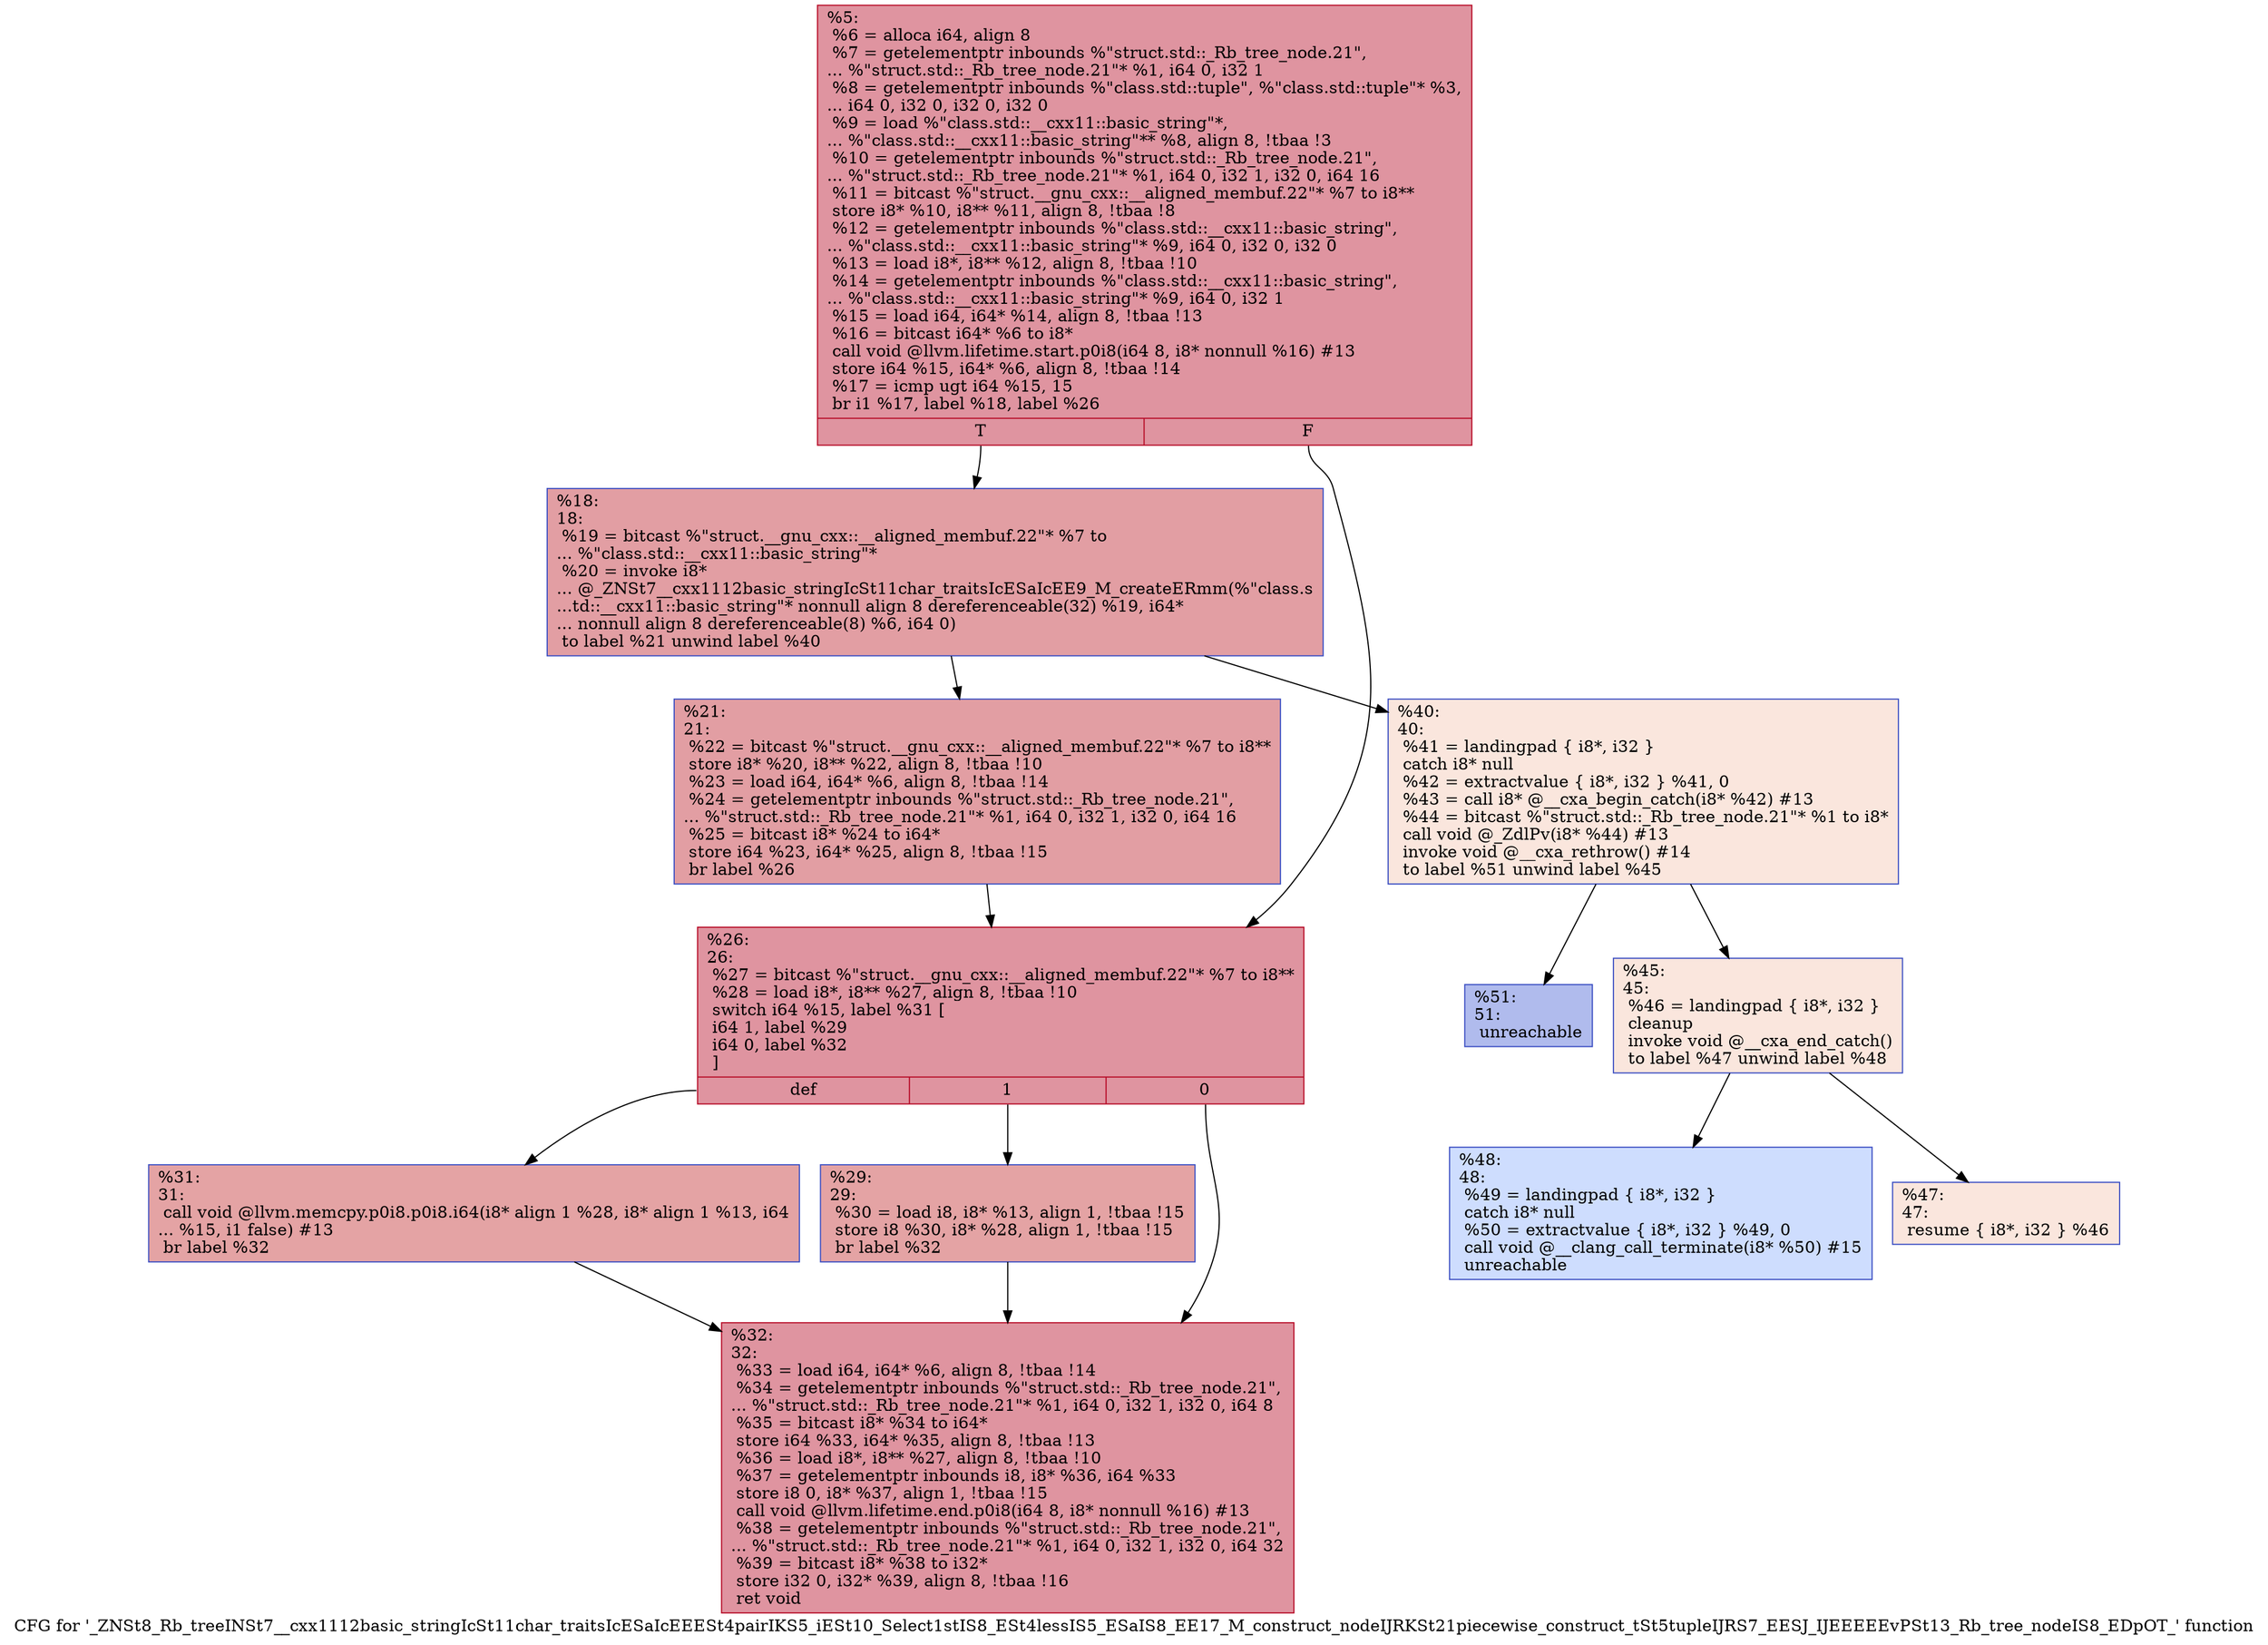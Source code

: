 digraph "CFG for '_ZNSt8_Rb_treeINSt7__cxx1112basic_stringIcSt11char_traitsIcESaIcEEESt4pairIKS5_iESt10_Select1stIS8_ESt4lessIS5_ESaIS8_EE17_M_construct_nodeIJRKSt21piecewise_construct_tSt5tupleIJRS7_EESJ_IJEEEEEvPSt13_Rb_tree_nodeIS8_EDpOT_' function" {
	label="CFG for '_ZNSt8_Rb_treeINSt7__cxx1112basic_stringIcSt11char_traitsIcESaIcEEESt4pairIKS5_iESt10_Select1stIS8_ESt4lessIS5_ESaIS8_EE17_M_construct_nodeIJRKSt21piecewise_construct_tSt5tupleIJRS7_EESJ_IJEEEEEvPSt13_Rb_tree_nodeIS8_EDpOT_' function";

	Node0x55d9dc1e5bc0 [shape=record,color="#b70d28ff", style=filled, fillcolor="#b70d2870",label="{%5:\l  %6 = alloca i64, align 8\l  %7 = getelementptr inbounds %\"struct.std::_Rb_tree_node.21\",\l... %\"struct.std::_Rb_tree_node.21\"* %1, i64 0, i32 1\l  %8 = getelementptr inbounds %\"class.std::tuple\", %\"class.std::tuple\"* %3,\l... i64 0, i32 0, i32 0, i32 0\l  %9 = load %\"class.std::__cxx11::basic_string\"*,\l... %\"class.std::__cxx11::basic_string\"** %8, align 8, !tbaa !3\l  %10 = getelementptr inbounds %\"struct.std::_Rb_tree_node.21\",\l... %\"struct.std::_Rb_tree_node.21\"* %1, i64 0, i32 1, i32 0, i64 16\l  %11 = bitcast %\"struct.__gnu_cxx::__aligned_membuf.22\"* %7 to i8**\l  store i8* %10, i8** %11, align 8, !tbaa !8\l  %12 = getelementptr inbounds %\"class.std::__cxx11::basic_string\",\l... %\"class.std::__cxx11::basic_string\"* %9, i64 0, i32 0, i32 0\l  %13 = load i8*, i8** %12, align 8, !tbaa !10\l  %14 = getelementptr inbounds %\"class.std::__cxx11::basic_string\",\l... %\"class.std::__cxx11::basic_string\"* %9, i64 0, i32 1\l  %15 = load i64, i64* %14, align 8, !tbaa !13\l  %16 = bitcast i64* %6 to i8*\l  call void @llvm.lifetime.start.p0i8(i64 8, i8* nonnull %16) #13\l  store i64 %15, i64* %6, align 8, !tbaa !14\l  %17 = icmp ugt i64 %15, 15\l  br i1 %17, label %18, label %26\l|{<s0>T|<s1>F}}"];
	Node0x55d9dc1e5bc0:s0 -> Node0x55d9dc1e65b0;
	Node0x55d9dc1e5bc0:s1 -> Node0x55d9dc1e6600;
	Node0x55d9dc1e65b0 [shape=record,color="#3d50c3ff", style=filled, fillcolor="#be242e70",label="{%18:\l18:                                               \l  %19 = bitcast %\"struct.__gnu_cxx::__aligned_membuf.22\"* %7 to\l... %\"class.std::__cxx11::basic_string\"*\l  %20 = invoke i8*\l... @_ZNSt7__cxx1112basic_stringIcSt11char_traitsIcESaIcEE9_M_createERmm(%\"class.s\l...td::__cxx11::basic_string\"* nonnull align 8 dereferenceable(32) %19, i64*\l... nonnull align 8 dereferenceable(8) %6, i64 0)\l          to label %21 unwind label %40\l}"];
	Node0x55d9dc1e65b0 -> Node0x55d9dc1e6710;
	Node0x55d9dc1e65b0 -> Node0x55d9dc1e6760;
	Node0x55d9dc1e6710 [shape=record,color="#3d50c3ff", style=filled, fillcolor="#be242e70",label="{%21:\l21:                                               \l  %22 = bitcast %\"struct.__gnu_cxx::__aligned_membuf.22\"* %7 to i8**\l  store i8* %20, i8** %22, align 8, !tbaa !10\l  %23 = load i64, i64* %6, align 8, !tbaa !14\l  %24 = getelementptr inbounds %\"struct.std::_Rb_tree_node.21\",\l... %\"struct.std::_Rb_tree_node.21\"* %1, i64 0, i32 1, i32 0, i64 16\l  %25 = bitcast i8* %24 to i64*\l  store i64 %23, i64* %25, align 8, !tbaa !15\l  br label %26\l}"];
	Node0x55d9dc1e6710 -> Node0x55d9dc1e6600;
	Node0x55d9dc1e6600 [shape=record,color="#b70d28ff", style=filled, fillcolor="#b70d2870",label="{%26:\l26:                                               \l  %27 = bitcast %\"struct.__gnu_cxx::__aligned_membuf.22\"* %7 to i8**\l  %28 = load i8*, i8** %27, align 8, !tbaa !10\l  switch i64 %15, label %31 [\l    i64 1, label %29\l    i64 0, label %32\l  ]\l|{<s0>def|<s1>1|<s2>0}}"];
	Node0x55d9dc1e6600:s0 -> Node0x55d9dc1e66c0;
	Node0x55d9dc1e6600:s1 -> Node0x55d9dc178450;
	Node0x55d9dc1e6600:s2 -> Node0x55d9dc1784a0;
	Node0x55d9dc178450 [shape=record,color="#3d50c3ff", style=filled, fillcolor="#c32e3170",label="{%29:\l29:                                               \l  %30 = load i8, i8* %13, align 1, !tbaa !15\l  store i8 %30, i8* %28, align 1, !tbaa !15\l  br label %32\l}"];
	Node0x55d9dc178450 -> Node0x55d9dc1784a0;
	Node0x55d9dc1e66c0 [shape=record,color="#3d50c3ff", style=filled, fillcolor="#c32e3170",label="{%31:\l31:                                               \l  call void @llvm.memcpy.p0i8.p0i8.i64(i8* align 1 %28, i8* align 1 %13, i64\l... %15, i1 false) #13\l  br label %32\l}"];
	Node0x55d9dc1e66c0 -> Node0x55d9dc1784a0;
	Node0x55d9dc1784a0 [shape=record,color="#b70d28ff", style=filled, fillcolor="#b70d2870",label="{%32:\l32:                                               \l  %33 = load i64, i64* %6, align 8, !tbaa !14\l  %34 = getelementptr inbounds %\"struct.std::_Rb_tree_node.21\",\l... %\"struct.std::_Rb_tree_node.21\"* %1, i64 0, i32 1, i32 0, i64 8\l  %35 = bitcast i8* %34 to i64*\l  store i64 %33, i64* %35, align 8, !tbaa !13\l  %36 = load i8*, i8** %27, align 8, !tbaa !10\l  %37 = getelementptr inbounds i8, i8* %36, i64 %33\l  store i8 0, i8* %37, align 1, !tbaa !15\l  call void @llvm.lifetime.end.p0i8(i64 8, i8* nonnull %16) #13\l  %38 = getelementptr inbounds %\"struct.std::_Rb_tree_node.21\",\l... %\"struct.std::_Rb_tree_node.21\"* %1, i64 0, i32 1, i32 0, i64 32\l  %39 = bitcast i8* %38 to i32*\l  store i32 0, i32* %39, align 8, !tbaa !16\l  ret void\l}"];
	Node0x55d9dc1e6760 [shape=record,color="#3d50c3ff", style=filled, fillcolor="#f3c7b170",label="{%40:\l40:                                               \l  %41 = landingpad \{ i8*, i32 \}\l          catch i8* null\l  %42 = extractvalue \{ i8*, i32 \} %41, 0\l  %43 = call i8* @__cxa_begin_catch(i8* %42) #13\l  %44 = bitcast %\"struct.std::_Rb_tree_node.21\"* %1 to i8*\l  call void @_ZdlPv(i8* %44) #13\l  invoke void @__cxa_rethrow() #14\l          to label %51 unwind label %45\l}"];
	Node0x55d9dc1e6760 -> Node0x55d9dc1a2d90;
	Node0x55d9dc1e6760 -> Node0x55d9dc1a2de0;
	Node0x55d9dc1a2de0 [shape=record,color="#3d50c3ff", style=filled, fillcolor="#f3c7b170",label="{%45:\l45:                                               \l  %46 = landingpad \{ i8*, i32 \}\l          cleanup\l  invoke void @__cxa_end_catch()\l          to label %47 unwind label %48\l}"];
	Node0x55d9dc1a2de0 -> Node0x55d9dc1a2fb0;
	Node0x55d9dc1a2de0 -> Node0x55d9dc1a3000;
	Node0x55d9dc1a2fb0 [shape=record,color="#3d50c3ff", style=filled, fillcolor="#f3c7b170",label="{%47:\l47:                                               \l  resume \{ i8*, i32 \} %46\l}"];
	Node0x55d9dc1a3000 [shape=record,color="#3d50c3ff", style=filled, fillcolor="#8fb1fe70",label="{%48:\l48:                                               \l  %49 = landingpad \{ i8*, i32 \}\l          catch i8* null\l  %50 = extractvalue \{ i8*, i32 \} %49, 0\l  call void @__clang_call_terminate(i8* %50) #15\l  unreachable\l}"];
	Node0x55d9dc1a2d90 [shape=record,color="#3d50c3ff", style=filled, fillcolor="#4c66d670",label="{%51:\l51:                                               \l  unreachable\l}"];
}
